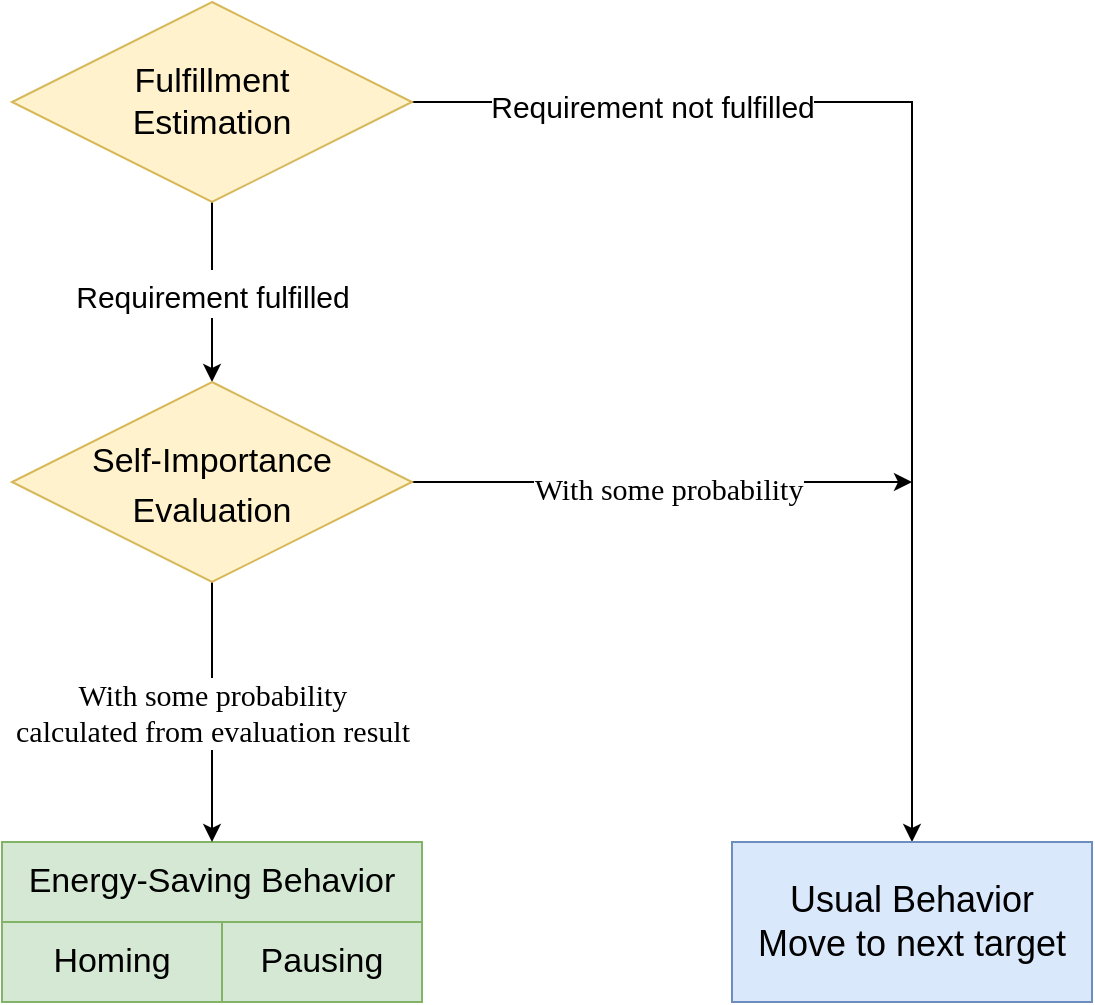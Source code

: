 <mxfile version="20.4.0" type="device"><diagram id="C5RBs43oDa-KdzZeNtuy" name="Page-1"><mxGraphModel dx="1038" dy="675" grid="1" gridSize="10" guides="1" tooltips="1" connect="1" arrows="1" fold="1" page="1" pageScale="1" pageWidth="827" pageHeight="1169" math="0" shadow="0"><root><mxCell id="WIyWlLk6GJQsqaUBKTNV-0"/><mxCell id="WIyWlLk6GJQsqaUBKTNV-1" parent="WIyWlLk6GJQsqaUBKTNV-0"/><mxCell id="e51NcnxgVnxY8T3US-cS-2" value="&lt;font style=&quot;font-size: 15px;&quot;&gt;Requirement fulfilled&lt;/font&gt;" style="edgeStyle=orthogonalEdgeStyle;rounded=0;orthogonalLoop=1;jettySize=auto;html=1;fontSize=20;" parent="WIyWlLk6GJQsqaUBKTNV-1" source="e51NcnxgVnxY8T3US-cS-0" target="e51NcnxgVnxY8T3US-cS-19" edge="1"><mxGeometry relative="1" as="geometry"><mxPoint x="400" y="220" as="targetPoint"/></mxGeometry></mxCell><mxCell id="e51NcnxgVnxY8T3US-cS-5" value="" style="edgeStyle=orthogonalEdgeStyle;rounded=0;orthogonalLoop=1;jettySize=auto;html=1;" parent="WIyWlLk6GJQsqaUBKTNV-1" source="e51NcnxgVnxY8T3US-cS-0" target="e51NcnxgVnxY8T3US-cS-4" edge="1"><mxGeometry relative="1" as="geometry"><Array as="points"><mxPoint x="740" y="130"/></Array></mxGeometry></mxCell><mxCell id="e51NcnxgVnxY8T3US-cS-16" value="&lt;font style=&quot;font-size: 15px;&quot;&gt;Requirement not fulfilled&lt;/font&gt;" style="edgeLabel;html=1;align=center;verticalAlign=middle;resizable=0;points=[];fontSize=20;" parent="e51NcnxgVnxY8T3US-cS-5" vertex="1" connectable="0"><mxGeometry x="-0.563" y="-2" relative="1" as="geometry"><mxPoint x="-16" y="-2" as="offset"/></mxGeometry></mxCell><mxCell id="e51NcnxgVnxY8T3US-cS-0" value="&lt;font style=&quot;font-size: 17px;&quot;&gt;Fulfillment&lt;br&gt;Estimation&lt;br&gt;&lt;/font&gt;" style="rhombus;whiteSpace=wrap;html=1;fillColor=#fff2cc;strokeColor=#d6b656;" parent="WIyWlLk6GJQsqaUBKTNV-1" vertex="1"><mxGeometry x="290" y="80" width="200" height="100" as="geometry"/></mxCell><mxCell id="e51NcnxgVnxY8T3US-cS-4" value="&lt;font style=&quot;font-size: 18px;&quot;&gt;&lt;font style=&quot;font-size: 18px;&quot;&gt;Usual &lt;/font&gt;&lt;font style=&quot;font-size: 18px;&quot;&gt;Behavior&lt;/font&gt;&lt;br&gt;&lt;font style=&quot;font-size: 18px;&quot;&gt;Move to next target&lt;/font&gt;&lt;/font&gt;" style="whiteSpace=wrap;html=1;fillColor=#dae8fc;strokeColor=#6c8ebf;" parent="WIyWlLk6GJQsqaUBKTNV-1" vertex="1"><mxGeometry x="650" y="500" width="180" height="80" as="geometry"/></mxCell><mxCell id="e51NcnxgVnxY8T3US-cS-8" value="&lt;font style=&quot;font-size: 17px;&quot;&gt;Energy-Saving Behavior&lt;/font&gt;" style="whiteSpace=wrap;html=1;fillColor=#d5e8d4;strokeColor=#82b366;" parent="WIyWlLk6GJQsqaUBKTNV-1" vertex="1"><mxGeometry x="285" y="500" width="210" height="40" as="geometry"/></mxCell><mxCell id="e51NcnxgVnxY8T3US-cS-11" value="&lt;font style=&quot;font-size: 17px;&quot;&gt;Homing&lt;/font&gt;" style="rounded=0;whiteSpace=wrap;html=1;fillColor=#d5e8d4;strokeColor=#82b366;" parent="WIyWlLk6GJQsqaUBKTNV-1" vertex="1"><mxGeometry x="285" y="540" width="110" height="40" as="geometry"/></mxCell><mxCell id="e51NcnxgVnxY8T3US-cS-12" value="&lt;font style=&quot;font-size: 17px;&quot;&gt;Pausing&lt;/font&gt;" style="rounded=0;whiteSpace=wrap;html=1;fillColor=#d5e8d4;strokeColor=#82b366;" parent="WIyWlLk6GJQsqaUBKTNV-1" vertex="1"><mxGeometry x="395" y="540" width="100" height="40" as="geometry"/></mxCell><mxCell id="e51NcnxgVnxY8T3US-cS-21" value="&lt;font style=&quot;font-size: 15px;&quot;&gt;With some probability&lt;br&gt;calculated from evaluation result&lt;br&gt;&lt;/font&gt;" style="edgeStyle=orthogonalEdgeStyle;rounded=0;orthogonalLoop=1;jettySize=auto;html=1;entryX=0.5;entryY=0;entryDx=0;entryDy=0;fontFamily=Times New Roman;fontSize=15;" parent="WIyWlLk6GJQsqaUBKTNV-1" source="e51NcnxgVnxY8T3US-cS-19" target="e51NcnxgVnxY8T3US-cS-8" edge="1"><mxGeometry relative="1" as="geometry"/></mxCell><mxCell id="e51NcnxgVnxY8T3US-cS-22" style="edgeStyle=orthogonalEdgeStyle;rounded=0;orthogonalLoop=1;jettySize=auto;html=1;exitX=1;exitY=0.5;exitDx=0;exitDy=0;fontFamily=Times New Roman;fontSize=20;" parent="WIyWlLk6GJQsqaUBKTNV-1" source="e51NcnxgVnxY8T3US-cS-19" edge="1"><mxGeometry relative="1" as="geometry"><mxPoint x="740" y="320" as="targetPoint"/></mxGeometry></mxCell><mxCell id="e51NcnxgVnxY8T3US-cS-23" value="&lt;font style=&quot;font-size: 15px;&quot;&gt;With some probability&lt;/font&gt;" style="edgeLabel;html=1;align=center;verticalAlign=middle;resizable=0;points=[];fontSize=20;fontFamily=Times New Roman;" parent="e51NcnxgVnxY8T3US-cS-22" vertex="1" connectable="0"><mxGeometry x="0.157" relative="1" as="geometry"><mxPoint x="-17" as="offset"/></mxGeometry></mxCell><mxCell id="e51NcnxgVnxY8T3US-cS-19" value="&lt;font style=&quot;font-size: 17px;&quot;&gt;Self-Importance&lt;br style=&quot;&quot;&gt;Evaluation&lt;/font&gt;" style="rhombus;whiteSpace=wrap;html=1;fontSize=20;rounded=0;fillColor=#fff2cc;strokeColor=#d6b656;" parent="WIyWlLk6GJQsqaUBKTNV-1" vertex="1"><mxGeometry x="290" y="270" width="200" height="100" as="geometry"/></mxCell></root></mxGraphModel></diagram></mxfile>
